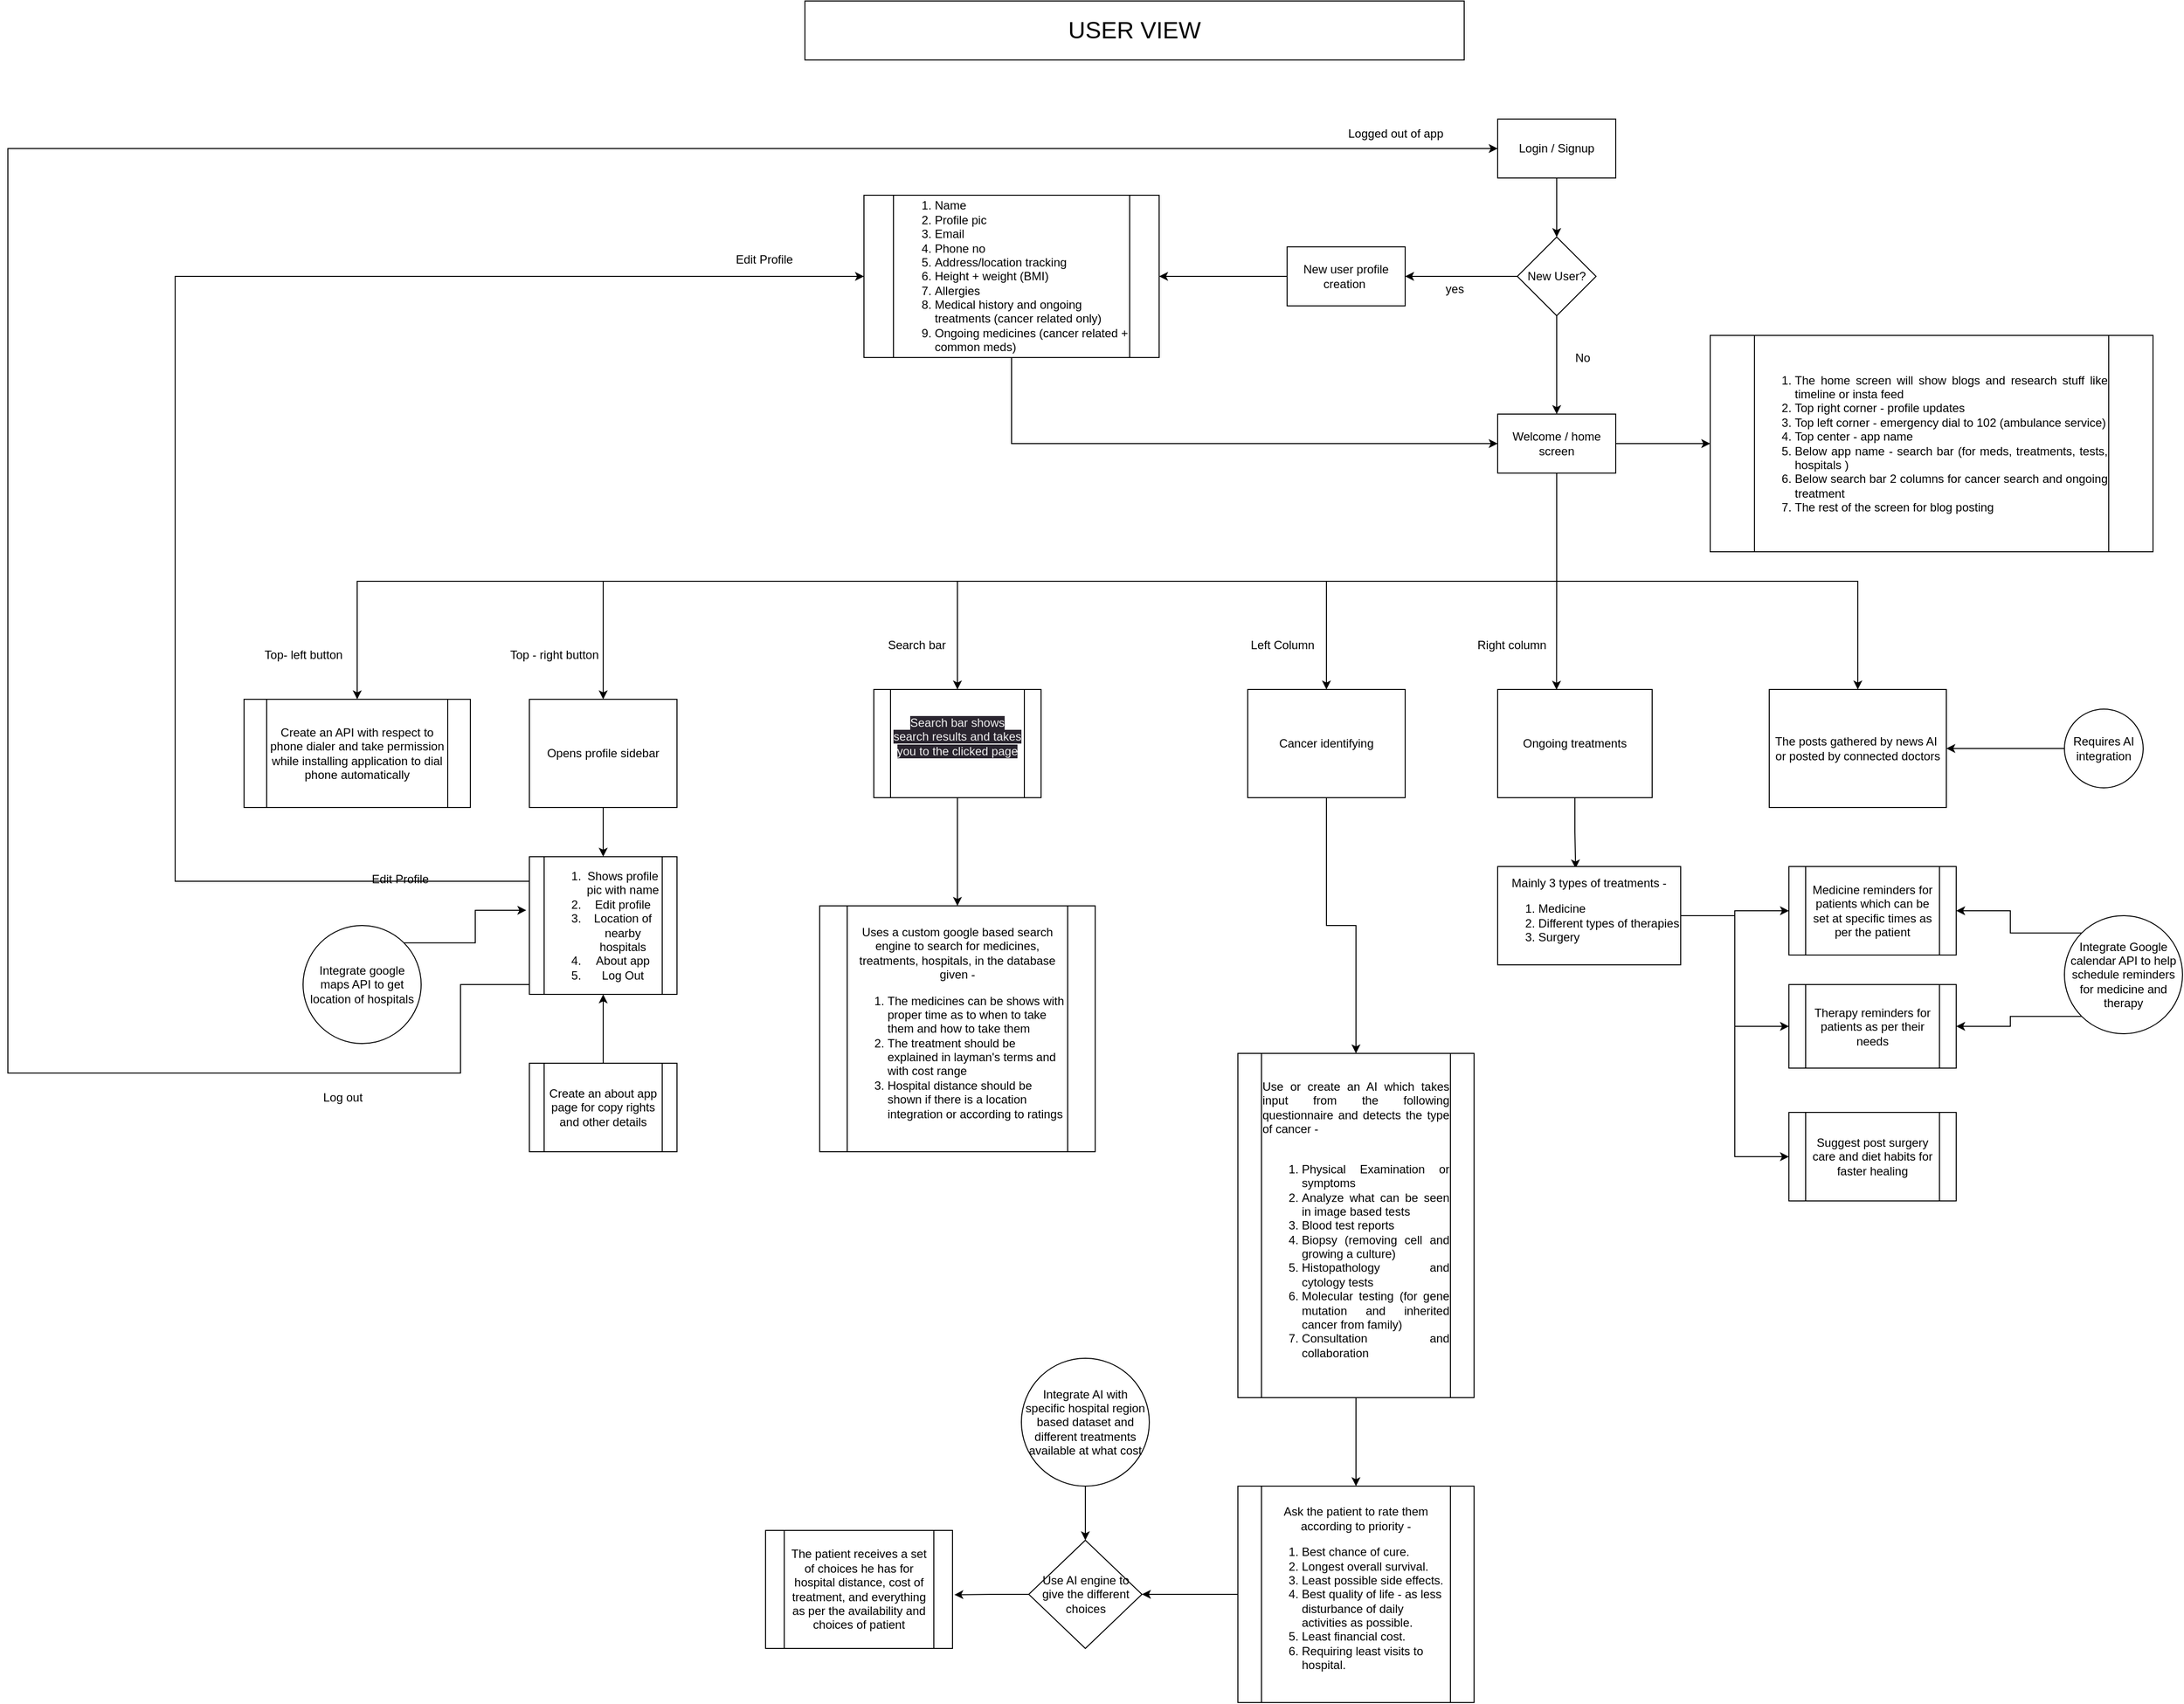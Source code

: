 <mxfile version="21.3.7" type="github">
  <diagram id="C5RBs43oDa-KdzZeNtuy" name="Page-1">
    <mxGraphModel dx="1877" dy="1756" grid="1" gridSize="10" guides="1" tooltips="1" connect="1" arrows="1" fold="1" page="1" pageScale="1" pageWidth="827" pageHeight="1169" math="0" shadow="0">
      <root>
        <mxCell id="WIyWlLk6GJQsqaUBKTNV-0" />
        <mxCell id="WIyWlLk6GJQsqaUBKTNV-1" parent="WIyWlLk6GJQsqaUBKTNV-0" />
        <mxCell id="1dVEl70-BGwysHz6S1rm-2" style="edgeStyle=orthogonalEdgeStyle;rounded=0;orthogonalLoop=1;jettySize=auto;html=1;exitX=0.5;exitY=1;exitDx=0;exitDy=0;entryX=0.5;entryY=0;entryDx=0;entryDy=0;" edge="1" parent="WIyWlLk6GJQsqaUBKTNV-1" source="1dVEl70-BGwysHz6S1rm-0" target="1dVEl70-BGwysHz6S1rm-1">
          <mxGeometry relative="1" as="geometry" />
        </mxCell>
        <mxCell id="1dVEl70-BGwysHz6S1rm-0" value="Login / Signup" style="rounded=0;whiteSpace=wrap;html=1;" vertex="1" parent="WIyWlLk6GJQsqaUBKTNV-1">
          <mxGeometry x="794" width="120" height="60" as="geometry" />
        </mxCell>
        <mxCell id="1dVEl70-BGwysHz6S1rm-4" style="edgeStyle=orthogonalEdgeStyle;rounded=0;orthogonalLoop=1;jettySize=auto;html=1;exitX=0.5;exitY=1;exitDx=0;exitDy=0;entryX=0.5;entryY=0;entryDx=0;entryDy=0;" edge="1" parent="WIyWlLk6GJQsqaUBKTNV-1" source="1dVEl70-BGwysHz6S1rm-1" target="1dVEl70-BGwysHz6S1rm-3">
          <mxGeometry relative="1" as="geometry" />
        </mxCell>
        <mxCell id="1dVEl70-BGwysHz6S1rm-7" style="edgeStyle=orthogonalEdgeStyle;rounded=0;orthogonalLoop=1;jettySize=auto;html=1;exitX=0;exitY=0.5;exitDx=0;exitDy=0;entryX=1;entryY=0.5;entryDx=0;entryDy=0;" edge="1" parent="WIyWlLk6GJQsqaUBKTNV-1" source="1dVEl70-BGwysHz6S1rm-1" target="1dVEl70-BGwysHz6S1rm-6">
          <mxGeometry relative="1" as="geometry" />
        </mxCell>
        <mxCell id="1dVEl70-BGwysHz6S1rm-1" value="New User?" style="rhombus;whiteSpace=wrap;html=1;" vertex="1" parent="WIyWlLk6GJQsqaUBKTNV-1">
          <mxGeometry x="814" y="120" width="80" height="80" as="geometry" />
        </mxCell>
        <mxCell id="1dVEl70-BGwysHz6S1rm-13" style="edgeStyle=orthogonalEdgeStyle;rounded=0;orthogonalLoop=1;jettySize=auto;html=1;exitX=0.5;exitY=1;exitDx=0;exitDy=0;" edge="1" parent="WIyWlLk6GJQsqaUBKTNV-1" source="1dVEl70-BGwysHz6S1rm-3" target="1dVEl70-BGwysHz6S1rm-12">
          <mxGeometry relative="1" as="geometry" />
        </mxCell>
        <mxCell id="1dVEl70-BGwysHz6S1rm-15" style="edgeStyle=orthogonalEdgeStyle;rounded=0;orthogonalLoop=1;jettySize=auto;html=1;exitX=1;exitY=0.5;exitDx=0;exitDy=0;entryX=0;entryY=0.5;entryDx=0;entryDy=0;" edge="1" parent="WIyWlLk6GJQsqaUBKTNV-1" source="1dVEl70-BGwysHz6S1rm-3" target="1dVEl70-BGwysHz6S1rm-14">
          <mxGeometry relative="1" as="geometry" />
        </mxCell>
        <mxCell id="1dVEl70-BGwysHz6S1rm-18" style="edgeStyle=orthogonalEdgeStyle;rounded=0;orthogonalLoop=1;jettySize=auto;html=1;exitX=0.5;exitY=1;exitDx=0;exitDy=0;entryX=0.5;entryY=0;entryDx=0;entryDy=0;" edge="1" parent="WIyWlLk6GJQsqaUBKTNV-1" source="1dVEl70-BGwysHz6S1rm-3" target="1dVEl70-BGwysHz6S1rm-20">
          <mxGeometry relative="1" as="geometry">
            <mxPoint y="520" as="targetPoint" />
            <Array as="points">
              <mxPoint x="854" y="470" />
              <mxPoint x="-365" y="470" />
            </Array>
          </mxGeometry>
        </mxCell>
        <mxCell id="1dVEl70-BGwysHz6S1rm-23" style="edgeStyle=orthogonalEdgeStyle;rounded=0;orthogonalLoop=1;jettySize=auto;html=1;exitX=0.5;exitY=1;exitDx=0;exitDy=0;entryX=0.5;entryY=0;entryDx=0;entryDy=0;" edge="1" parent="WIyWlLk6GJQsqaUBKTNV-1" source="1dVEl70-BGwysHz6S1rm-3" target="1dVEl70-BGwysHz6S1rm-22">
          <mxGeometry relative="1" as="geometry">
            <Array as="points">
              <mxPoint x="854" y="470" />
              <mxPoint x="-115" y="470" />
            </Array>
          </mxGeometry>
        </mxCell>
        <mxCell id="1dVEl70-BGwysHz6S1rm-27" style="edgeStyle=orthogonalEdgeStyle;rounded=0;orthogonalLoop=1;jettySize=auto;html=1;exitX=0.5;exitY=1;exitDx=0;exitDy=0;entryX=0.5;entryY=0;entryDx=0;entryDy=0;" edge="1" parent="WIyWlLk6GJQsqaUBKTNV-1" source="1dVEl70-BGwysHz6S1rm-3" target="1dVEl70-BGwysHz6S1rm-26">
          <mxGeometry relative="1" as="geometry">
            <Array as="points">
              <mxPoint x="854" y="470" />
              <mxPoint x="245" y="470" />
            </Array>
          </mxGeometry>
        </mxCell>
        <mxCell id="1dVEl70-BGwysHz6S1rm-30" style="edgeStyle=orthogonalEdgeStyle;rounded=0;orthogonalLoop=1;jettySize=auto;html=1;exitX=0.5;exitY=1;exitDx=0;exitDy=0;entryX=0.5;entryY=0;entryDx=0;entryDy=0;" edge="1" parent="WIyWlLk6GJQsqaUBKTNV-1" source="1dVEl70-BGwysHz6S1rm-3" target="1dVEl70-BGwysHz6S1rm-29">
          <mxGeometry relative="1" as="geometry" />
        </mxCell>
        <mxCell id="1dVEl70-BGwysHz6S1rm-32" style="edgeStyle=orthogonalEdgeStyle;rounded=0;orthogonalLoop=1;jettySize=auto;html=1;exitX=0.5;exitY=1;exitDx=0;exitDy=0;entryX=0.381;entryY=0.002;entryDx=0;entryDy=0;entryPerimeter=0;" edge="1" parent="WIyWlLk6GJQsqaUBKTNV-1" source="1dVEl70-BGwysHz6S1rm-3" target="1dVEl70-BGwysHz6S1rm-31">
          <mxGeometry relative="1" as="geometry" />
        </mxCell>
        <mxCell id="1dVEl70-BGwysHz6S1rm-36" style="edgeStyle=orthogonalEdgeStyle;rounded=0;orthogonalLoop=1;jettySize=auto;html=1;exitX=0.5;exitY=1;exitDx=0;exitDy=0;entryX=0.5;entryY=0;entryDx=0;entryDy=0;" edge="1" parent="WIyWlLk6GJQsqaUBKTNV-1" source="1dVEl70-BGwysHz6S1rm-3" target="1dVEl70-BGwysHz6S1rm-35">
          <mxGeometry relative="1" as="geometry" />
        </mxCell>
        <mxCell id="1dVEl70-BGwysHz6S1rm-3" value="Welcome / home screen" style="rounded=0;whiteSpace=wrap;html=1;" vertex="1" parent="WIyWlLk6GJQsqaUBKTNV-1">
          <mxGeometry x="794" y="300" width="120" height="60" as="geometry" />
        </mxCell>
        <mxCell id="1dVEl70-BGwysHz6S1rm-5" value="No" style="text;html=1;align=center;verticalAlign=middle;resizable=0;points=[];autosize=1;strokeColor=none;fillColor=none;" vertex="1" parent="WIyWlLk6GJQsqaUBKTNV-1">
          <mxGeometry x="860" y="228" width="40" height="30" as="geometry" />
        </mxCell>
        <mxCell id="1dVEl70-BGwysHz6S1rm-9" style="edgeStyle=orthogonalEdgeStyle;rounded=0;orthogonalLoop=1;jettySize=auto;html=1;exitX=0;exitY=0.5;exitDx=0;exitDy=0;entryX=1;entryY=0.5;entryDx=0;entryDy=0;" edge="1" parent="WIyWlLk6GJQsqaUBKTNV-1" source="1dVEl70-BGwysHz6S1rm-6" target="1dVEl70-BGwysHz6S1rm-8">
          <mxGeometry relative="1" as="geometry" />
        </mxCell>
        <mxCell id="1dVEl70-BGwysHz6S1rm-6" value="New user profile creation&amp;nbsp;" style="rounded=0;whiteSpace=wrap;html=1;" vertex="1" parent="WIyWlLk6GJQsqaUBKTNV-1">
          <mxGeometry x="580" y="130" width="120" height="60" as="geometry" />
        </mxCell>
        <mxCell id="1dVEl70-BGwysHz6S1rm-10" style="edgeStyle=orthogonalEdgeStyle;rounded=0;orthogonalLoop=1;jettySize=auto;html=1;exitX=0.5;exitY=1;exitDx=0;exitDy=0;entryX=0;entryY=0.5;entryDx=0;entryDy=0;" edge="1" parent="WIyWlLk6GJQsqaUBKTNV-1" source="1dVEl70-BGwysHz6S1rm-8" target="1dVEl70-BGwysHz6S1rm-3">
          <mxGeometry relative="1" as="geometry" />
        </mxCell>
        <mxCell id="1dVEl70-BGwysHz6S1rm-8" value="&lt;div style=&quot;&quot;&gt;&lt;ol&gt;&lt;li&gt;&lt;span style=&quot;background-color: initial;&quot;&gt;Name&lt;/span&gt;&lt;/li&gt;&lt;li&gt;&lt;span style=&quot;background-color: initial;&quot;&gt;Profile pic&lt;/span&gt;&lt;/li&gt;&lt;li&gt;&lt;span style=&quot;background-color: initial;&quot;&gt;Email&lt;/span&gt;&lt;/li&gt;&lt;li&gt;&lt;span style=&quot;background-color: initial;&quot;&gt;Phone no&lt;/span&gt;&lt;/li&gt;&lt;li&gt;&lt;span style=&quot;background-color: initial;&quot;&gt;Address/location tracking&lt;/span&gt;&lt;/li&gt;&lt;li&gt;&lt;span style=&quot;background-color: initial;&quot;&gt;Height + weight (BMI)&lt;/span&gt;&lt;/li&gt;&lt;li&gt;&lt;span style=&quot;background-color: initial;&quot;&gt;Allergies&lt;/span&gt;&lt;/li&gt;&lt;li&gt;&lt;span style=&quot;background-color: initial;&quot;&gt;Medical history and ongoing treatments (cancer related only)&lt;/span&gt;&lt;/li&gt;&lt;li&gt;&lt;span style=&quot;background-color: initial;&quot;&gt;Ongoing medicines (cancer related + common meds)&lt;/span&gt;&lt;/li&gt;&lt;/ol&gt;&lt;/div&gt;" style="shape=process;whiteSpace=wrap;html=1;backgroundOutline=1;align=left;" vertex="1" parent="WIyWlLk6GJQsqaUBKTNV-1">
          <mxGeometry x="150" y="77.5" width="300" height="165" as="geometry" />
        </mxCell>
        <mxCell id="1dVEl70-BGwysHz6S1rm-11" value="yes" style="text;html=1;align=center;verticalAlign=middle;resizable=0;points=[];autosize=1;strokeColor=none;fillColor=none;" vertex="1" parent="WIyWlLk6GJQsqaUBKTNV-1">
          <mxGeometry x="730" y="158" width="40" height="30" as="geometry" />
        </mxCell>
        <mxCell id="1dVEl70-BGwysHz6S1rm-14" value="&lt;div style=&quot;text-align: justify;&quot;&gt;&lt;ol&gt;&lt;li&gt;&lt;span style=&quot;background-color: initial;&quot;&gt;The home screen will show blogs and research stuff like timeline or insta feed&lt;/span&gt;&lt;/li&gt;&lt;li&gt;&lt;span style=&quot;background-color: initial;&quot;&gt;Top right corner - profile updates&lt;/span&gt;&lt;/li&gt;&lt;li&gt;&lt;span style=&quot;background-color: initial;&quot;&gt;Top left corner - emergency dial to 102 (ambulance service)&lt;/span&gt;&lt;/li&gt;&lt;li&gt;Top center - app name&lt;/li&gt;&lt;li&gt;Below app name - search bar (for meds, treatments, tests, hospitals )&lt;/li&gt;&lt;li&gt;Below search bar 2 columns for cancer search and ongoing treatment&lt;br&gt;&lt;/li&gt;&lt;li&gt;The rest of the screen for blog posting&lt;/li&gt;&lt;/ol&gt;&lt;/div&gt;&lt;div style=&quot;text-align: justify;&quot;&gt;&lt;/div&gt;" style="shape=process;whiteSpace=wrap;html=1;backgroundOutline=1;" vertex="1" parent="WIyWlLk6GJQsqaUBKTNV-1">
          <mxGeometry x="1010" y="220" width="450" height="220" as="geometry" />
        </mxCell>
        <mxCell id="1dVEl70-BGwysHz6S1rm-16" value="&lt;font style=&quot;font-size: 24px;&quot;&gt;USER VIEW&lt;/font&gt;" style="rounded=0;whiteSpace=wrap;html=1;" vertex="1" parent="WIyWlLk6GJQsqaUBKTNV-1">
          <mxGeometry x="90" y="-120" width="670" height="60" as="geometry" />
        </mxCell>
        <mxCell id="1dVEl70-BGwysHz6S1rm-19" value="Top- left button" style="text;html=1;align=center;verticalAlign=middle;resizable=0;points=[];autosize=1;strokeColor=none;fillColor=none;" vertex="1" parent="WIyWlLk6GJQsqaUBKTNV-1">
          <mxGeometry x="-470" y="530" width="100" height="30" as="geometry" />
        </mxCell>
        <mxCell id="1dVEl70-BGwysHz6S1rm-20" value="Create an API with respect to phone dialer and take permission while installing application to dial phone automatically" style="shape=process;whiteSpace=wrap;html=1;backgroundOutline=1;" vertex="1" parent="WIyWlLk6GJQsqaUBKTNV-1">
          <mxGeometry x="-480" y="590" width="230" height="110" as="geometry" />
        </mxCell>
        <mxCell id="1dVEl70-BGwysHz6S1rm-43" style="edgeStyle=orthogonalEdgeStyle;rounded=0;orthogonalLoop=1;jettySize=auto;html=1;exitX=0.5;exitY=1;exitDx=0;exitDy=0;entryX=0.5;entryY=0;entryDx=0;entryDy=0;" edge="1" parent="WIyWlLk6GJQsqaUBKTNV-1" source="1dVEl70-BGwysHz6S1rm-22" target="1dVEl70-BGwysHz6S1rm-42">
          <mxGeometry relative="1" as="geometry" />
        </mxCell>
        <mxCell id="1dVEl70-BGwysHz6S1rm-22" value="Opens profile sidebar" style="rounded=0;whiteSpace=wrap;html=1;" vertex="1" parent="WIyWlLk6GJQsqaUBKTNV-1">
          <mxGeometry x="-190" y="590" width="150" height="110" as="geometry" />
        </mxCell>
        <mxCell id="1dVEl70-BGwysHz6S1rm-24" value="Top - right button" style="text;html=1;align=center;verticalAlign=middle;resizable=0;points=[];autosize=1;strokeColor=none;fillColor=none;" vertex="1" parent="WIyWlLk6GJQsqaUBKTNV-1">
          <mxGeometry x="-220" y="530" width="110" height="30" as="geometry" />
        </mxCell>
        <mxCell id="1dVEl70-BGwysHz6S1rm-81" style="edgeStyle=orthogonalEdgeStyle;rounded=0;orthogonalLoop=1;jettySize=auto;html=1;exitX=0.5;exitY=1;exitDx=0;exitDy=0;entryX=0.5;entryY=0;entryDx=0;entryDy=0;" edge="1" parent="WIyWlLk6GJQsqaUBKTNV-1" source="1dVEl70-BGwysHz6S1rm-26" target="1dVEl70-BGwysHz6S1rm-80">
          <mxGeometry relative="1" as="geometry" />
        </mxCell>
        <mxCell id="1dVEl70-BGwysHz6S1rm-26" value="&#xa;&lt;span style=&quot;color: rgb(240, 240, 240); font-family: Helvetica; font-size: 12px; font-style: normal; font-variant-ligatures: normal; font-variant-caps: normal; font-weight: 400; letter-spacing: normal; orphans: 2; text-align: center; text-indent: 0px; text-transform: none; widows: 2; word-spacing: 0px; -webkit-text-stroke-width: 0px; background-color: rgb(42, 37, 47); text-decoration-thickness: initial; text-decoration-style: initial; text-decoration-color: initial; float: none; display: inline !important;&quot;&gt;Search bar shows search results and takes you to the clicked page&lt;/span&gt;&#xa;&#xa;" style="shape=process;whiteSpace=wrap;html=1;backgroundOutline=1;" vertex="1" parent="WIyWlLk6GJQsqaUBKTNV-1">
          <mxGeometry x="160" y="580" width="170" height="110" as="geometry" />
        </mxCell>
        <mxCell id="1dVEl70-BGwysHz6S1rm-28" value="Search bar&amp;nbsp;" style="text;html=1;align=center;verticalAlign=middle;resizable=0;points=[];autosize=1;strokeColor=none;fillColor=none;" vertex="1" parent="WIyWlLk6GJQsqaUBKTNV-1">
          <mxGeometry x="160" y="520" width="90" height="30" as="geometry" />
        </mxCell>
        <mxCell id="1dVEl70-BGwysHz6S1rm-79" style="edgeStyle=orthogonalEdgeStyle;rounded=0;orthogonalLoop=1;jettySize=auto;html=1;exitX=0.5;exitY=1;exitDx=0;exitDy=0;entryX=0.5;entryY=0;entryDx=0;entryDy=0;" edge="1" parent="WIyWlLk6GJQsqaUBKTNV-1" source="1dVEl70-BGwysHz6S1rm-29" target="1dVEl70-BGwysHz6S1rm-54">
          <mxGeometry relative="1" as="geometry" />
        </mxCell>
        <mxCell id="1dVEl70-BGwysHz6S1rm-29" value="Cancer identifying" style="rounded=0;whiteSpace=wrap;html=1;" vertex="1" parent="WIyWlLk6GJQsqaUBKTNV-1">
          <mxGeometry x="540" y="580" width="160" height="110" as="geometry" />
        </mxCell>
        <mxCell id="1dVEl70-BGwysHz6S1rm-57" style="edgeStyle=orthogonalEdgeStyle;rounded=0;orthogonalLoop=1;jettySize=auto;html=1;exitX=0.5;exitY=1;exitDx=0;exitDy=0;entryX=0.426;entryY=0.019;entryDx=0;entryDy=0;entryPerimeter=0;" edge="1" parent="WIyWlLk6GJQsqaUBKTNV-1" source="1dVEl70-BGwysHz6S1rm-31" target="1dVEl70-BGwysHz6S1rm-56">
          <mxGeometry relative="1" as="geometry" />
        </mxCell>
        <mxCell id="1dVEl70-BGwysHz6S1rm-31" value="Ongoing treatments" style="rounded=0;whiteSpace=wrap;html=1;" vertex="1" parent="WIyWlLk6GJQsqaUBKTNV-1">
          <mxGeometry x="794" y="580" width="157" height="110" as="geometry" />
        </mxCell>
        <mxCell id="1dVEl70-BGwysHz6S1rm-35" value="The posts gathered by news AI&amp;nbsp; or posted by connected doctors" style="rounded=0;whiteSpace=wrap;html=1;" vertex="1" parent="WIyWlLk6GJQsqaUBKTNV-1">
          <mxGeometry x="1070" y="580" width="180" height="120" as="geometry" />
        </mxCell>
        <mxCell id="1dVEl70-BGwysHz6S1rm-38" style="edgeStyle=orthogonalEdgeStyle;rounded=0;orthogonalLoop=1;jettySize=auto;html=1;entryX=1;entryY=0.5;entryDx=0;entryDy=0;" edge="1" parent="WIyWlLk6GJQsqaUBKTNV-1" source="1dVEl70-BGwysHz6S1rm-37" target="1dVEl70-BGwysHz6S1rm-35">
          <mxGeometry relative="1" as="geometry" />
        </mxCell>
        <mxCell id="1dVEl70-BGwysHz6S1rm-37" value="Requires AI integration" style="ellipse;whiteSpace=wrap;html=1;aspect=fixed;" vertex="1" parent="WIyWlLk6GJQsqaUBKTNV-1">
          <mxGeometry x="1370" y="600" width="80" height="80" as="geometry" />
        </mxCell>
        <mxCell id="1dVEl70-BGwysHz6S1rm-39" value="Left Column" style="text;html=1;align=center;verticalAlign=middle;resizable=0;points=[];autosize=1;strokeColor=none;fillColor=none;" vertex="1" parent="WIyWlLk6GJQsqaUBKTNV-1">
          <mxGeometry x="530" y="520" width="90" height="30" as="geometry" />
        </mxCell>
        <mxCell id="1dVEl70-BGwysHz6S1rm-40" value="Right column" style="text;html=1;align=center;verticalAlign=middle;resizable=0;points=[];autosize=1;strokeColor=none;fillColor=none;" vertex="1" parent="WIyWlLk6GJQsqaUBKTNV-1">
          <mxGeometry x="763" y="520" width="90" height="30" as="geometry" />
        </mxCell>
        <mxCell id="1dVEl70-BGwysHz6S1rm-44" style="edgeStyle=orthogonalEdgeStyle;rounded=0;orthogonalLoop=1;jettySize=auto;html=1;exitX=0;exitY=0.25;exitDx=0;exitDy=0;entryX=0;entryY=0.5;entryDx=0;entryDy=0;" edge="1" parent="WIyWlLk6GJQsqaUBKTNV-1" source="1dVEl70-BGwysHz6S1rm-42" target="1dVEl70-BGwysHz6S1rm-8">
          <mxGeometry relative="1" as="geometry">
            <Array as="points">
              <mxPoint x="-550" y="775" />
              <mxPoint x="-550" y="160" />
            </Array>
          </mxGeometry>
        </mxCell>
        <mxCell id="1dVEl70-BGwysHz6S1rm-51" style="edgeStyle=orthogonalEdgeStyle;rounded=0;orthogonalLoop=1;jettySize=auto;html=1;exitX=0;exitY=1;exitDx=0;exitDy=0;entryX=0;entryY=0.5;entryDx=0;entryDy=0;" edge="1" parent="WIyWlLk6GJQsqaUBKTNV-1" source="1dVEl70-BGwysHz6S1rm-42" target="1dVEl70-BGwysHz6S1rm-0">
          <mxGeometry relative="1" as="geometry">
            <Array as="points">
              <mxPoint x="-190" y="880" />
              <mxPoint x="-260" y="880" />
              <mxPoint x="-260" y="970" />
              <mxPoint x="-720" y="970" />
              <mxPoint x="-720" y="30" />
            </Array>
          </mxGeometry>
        </mxCell>
        <mxCell id="1dVEl70-BGwysHz6S1rm-42" value="&lt;ol&gt;&lt;li&gt;Shows profile pic with name&lt;/li&gt;&lt;li&gt;Edit profile&lt;/li&gt;&lt;li&gt;Location of nearby hospitals&lt;/li&gt;&lt;li&gt;About app&lt;/li&gt;&lt;li&gt;Log Out&lt;/li&gt;&lt;/ol&gt;" style="shape=process;whiteSpace=wrap;html=1;backgroundOutline=1;" vertex="1" parent="WIyWlLk6GJQsqaUBKTNV-1">
          <mxGeometry x="-190" y="750" width="150" height="140" as="geometry" />
        </mxCell>
        <mxCell id="1dVEl70-BGwysHz6S1rm-45" value="Edit Profile&amp;nbsp;" style="text;html=1;align=center;verticalAlign=middle;resizable=0;points=[];autosize=1;strokeColor=none;fillColor=none;" vertex="1" parent="WIyWlLk6GJQsqaUBKTNV-1">
          <mxGeometry x="-360" y="758" width="80" height="30" as="geometry" />
        </mxCell>
        <mxCell id="1dVEl70-BGwysHz6S1rm-46" value="Edit Profile&amp;nbsp;" style="text;html=1;align=center;verticalAlign=middle;resizable=0;points=[];autosize=1;strokeColor=none;fillColor=none;" vertex="1" parent="WIyWlLk6GJQsqaUBKTNV-1">
          <mxGeometry x="10" y="128" width="80" height="30" as="geometry" />
        </mxCell>
        <mxCell id="1dVEl70-BGwysHz6S1rm-48" style="edgeStyle=orthogonalEdgeStyle;rounded=0;orthogonalLoop=1;jettySize=auto;html=1;exitX=1;exitY=0;exitDx=0;exitDy=0;entryX=-0.021;entryY=0.389;entryDx=0;entryDy=0;entryPerimeter=0;" edge="1" parent="WIyWlLk6GJQsqaUBKTNV-1" source="1dVEl70-BGwysHz6S1rm-47" target="1dVEl70-BGwysHz6S1rm-42">
          <mxGeometry relative="1" as="geometry" />
        </mxCell>
        <mxCell id="1dVEl70-BGwysHz6S1rm-47" value="Integrate google maps API to get location of hospitals" style="ellipse;whiteSpace=wrap;html=1;aspect=fixed;" vertex="1" parent="WIyWlLk6GJQsqaUBKTNV-1">
          <mxGeometry x="-420" y="820" width="120" height="120" as="geometry" />
        </mxCell>
        <mxCell id="1dVEl70-BGwysHz6S1rm-50" style="edgeStyle=orthogonalEdgeStyle;rounded=0;orthogonalLoop=1;jettySize=auto;html=1;exitX=0.5;exitY=0;exitDx=0;exitDy=0;" edge="1" parent="WIyWlLk6GJQsqaUBKTNV-1" source="1dVEl70-BGwysHz6S1rm-49" target="1dVEl70-BGwysHz6S1rm-42">
          <mxGeometry relative="1" as="geometry" />
        </mxCell>
        <mxCell id="1dVEl70-BGwysHz6S1rm-49" value="Create an about app page for copy rights and other details" style="shape=process;whiteSpace=wrap;html=1;backgroundOutline=1;" vertex="1" parent="WIyWlLk6GJQsqaUBKTNV-1">
          <mxGeometry x="-190" y="960" width="150" height="90" as="geometry" />
        </mxCell>
        <mxCell id="1dVEl70-BGwysHz6S1rm-52" value="Logged out of app" style="text;html=1;align=center;verticalAlign=middle;resizable=0;points=[];autosize=1;strokeColor=none;fillColor=none;" vertex="1" parent="WIyWlLk6GJQsqaUBKTNV-1">
          <mxGeometry x="630" width="120" height="30" as="geometry" />
        </mxCell>
        <mxCell id="1dVEl70-BGwysHz6S1rm-53" value="Log out" style="text;html=1;align=center;verticalAlign=middle;resizable=0;points=[];autosize=1;strokeColor=none;fillColor=none;" vertex="1" parent="WIyWlLk6GJQsqaUBKTNV-1">
          <mxGeometry x="-410" y="980" width="60" height="30" as="geometry" />
        </mxCell>
        <mxCell id="1dVEl70-BGwysHz6S1rm-71" style="edgeStyle=orthogonalEdgeStyle;rounded=0;orthogonalLoop=1;jettySize=auto;html=1;exitX=0.5;exitY=1;exitDx=0;exitDy=0;entryX=0.5;entryY=0;entryDx=0;entryDy=0;" edge="1" parent="WIyWlLk6GJQsqaUBKTNV-1" source="1dVEl70-BGwysHz6S1rm-54" target="1dVEl70-BGwysHz6S1rm-70">
          <mxGeometry relative="1" as="geometry" />
        </mxCell>
        <mxCell id="1dVEl70-BGwysHz6S1rm-54" value="&lt;div style=&quot;text-align: justify;&quot;&gt;&lt;span style=&quot;background-color: initial;&quot;&gt;Use or create an AI which takes input from the following questionnaire and detects the type of cancer -&amp;nbsp;&lt;/span&gt;&lt;/div&gt;&lt;div style=&quot;text-align: justify;&quot;&gt;&lt;br&gt;&lt;/div&gt;&lt;ol&gt;&lt;li style=&quot;text-align: justify;&quot;&gt;Physical Examination or symptoms&lt;/li&gt;&lt;li style=&quot;text-align: justify;&quot;&gt;Analyze what can be seen in image based tests&lt;/li&gt;&lt;li style=&quot;text-align: justify;&quot;&gt;Blood test reports&lt;/li&gt;&lt;li style=&quot;text-align: justify;&quot;&gt;Biopsy (removing cell and growing a culture)&lt;/li&gt;&lt;li style=&quot;text-align: justify;&quot;&gt;Histopathology and cytology tests&lt;/li&gt;&lt;li style=&quot;text-align: justify;&quot;&gt;Molecular testing (for gene mutation and inherited cancer from family)&lt;/li&gt;&lt;li style=&quot;text-align: justify;&quot;&gt;Consultation and collaboration&amp;nbsp;&lt;/li&gt;&lt;/ol&gt;" style="shape=process;whiteSpace=wrap;html=1;backgroundOutline=1;" vertex="1" parent="WIyWlLk6GJQsqaUBKTNV-1">
          <mxGeometry x="530" y="950" width="240" height="350" as="geometry" />
        </mxCell>
        <mxCell id="1dVEl70-BGwysHz6S1rm-59" style="edgeStyle=orthogonalEdgeStyle;rounded=0;orthogonalLoop=1;jettySize=auto;html=1;exitX=1;exitY=0.5;exitDx=0;exitDy=0;entryX=0;entryY=0.5;entryDx=0;entryDy=0;" edge="1" parent="WIyWlLk6GJQsqaUBKTNV-1" source="1dVEl70-BGwysHz6S1rm-56" target="1dVEl70-BGwysHz6S1rm-58">
          <mxGeometry relative="1" as="geometry" />
        </mxCell>
        <mxCell id="1dVEl70-BGwysHz6S1rm-62" style="edgeStyle=orthogonalEdgeStyle;rounded=0;orthogonalLoop=1;jettySize=auto;html=1;exitX=1;exitY=0.5;exitDx=0;exitDy=0;entryX=0;entryY=0.5;entryDx=0;entryDy=0;" edge="1" parent="WIyWlLk6GJQsqaUBKTNV-1" source="1dVEl70-BGwysHz6S1rm-56" target="1dVEl70-BGwysHz6S1rm-61">
          <mxGeometry relative="1" as="geometry" />
        </mxCell>
        <mxCell id="1dVEl70-BGwysHz6S1rm-64" style="edgeStyle=orthogonalEdgeStyle;rounded=0;orthogonalLoop=1;jettySize=auto;html=1;exitX=1;exitY=0.5;exitDx=0;exitDy=0;entryX=0;entryY=0.5;entryDx=0;entryDy=0;" edge="1" parent="WIyWlLk6GJQsqaUBKTNV-1" source="1dVEl70-BGwysHz6S1rm-56" target="1dVEl70-BGwysHz6S1rm-63">
          <mxGeometry relative="1" as="geometry" />
        </mxCell>
        <mxCell id="1dVEl70-BGwysHz6S1rm-56" value="Mainly 3 types of treatments -&lt;br&gt;&lt;ol&gt;&lt;li style=&quot;text-align: justify;&quot;&gt;Medicine&lt;/li&gt;&lt;li style=&quot;text-align: justify;&quot;&gt;Different types of therapies&lt;/li&gt;&lt;li style=&quot;text-align: justify;&quot;&gt;Surgery&lt;/li&gt;&lt;/ol&gt;" style="whiteSpace=wrap;html=1;" vertex="1" parent="WIyWlLk6GJQsqaUBKTNV-1">
          <mxGeometry x="794" y="760" width="186" height="100" as="geometry" />
        </mxCell>
        <mxCell id="1dVEl70-BGwysHz6S1rm-58" value="Medicine reminders for patients which can be set at specific times as per the patient" style="shape=process;whiteSpace=wrap;html=1;backgroundOutline=1;" vertex="1" parent="WIyWlLk6GJQsqaUBKTNV-1">
          <mxGeometry x="1090" y="760" width="170" height="90" as="geometry" />
        </mxCell>
        <mxCell id="1dVEl70-BGwysHz6S1rm-61" value="Therapy reminders for patients as per their needs" style="shape=process;whiteSpace=wrap;html=1;backgroundOutline=1;" vertex="1" parent="WIyWlLk6GJQsqaUBKTNV-1">
          <mxGeometry x="1090" y="880" width="170" height="85" as="geometry" />
        </mxCell>
        <mxCell id="1dVEl70-BGwysHz6S1rm-63" value="Suggest post surgery care and diet habits for faster healing" style="shape=process;whiteSpace=wrap;html=1;backgroundOutline=1;" vertex="1" parent="WIyWlLk6GJQsqaUBKTNV-1">
          <mxGeometry x="1090" y="1010" width="170" height="90" as="geometry" />
        </mxCell>
        <mxCell id="1dVEl70-BGwysHz6S1rm-66" style="edgeStyle=orthogonalEdgeStyle;rounded=0;orthogonalLoop=1;jettySize=auto;html=1;exitX=0;exitY=0;exitDx=0;exitDy=0;entryX=1;entryY=0.5;entryDx=0;entryDy=0;" edge="1" parent="WIyWlLk6GJQsqaUBKTNV-1" source="1dVEl70-BGwysHz6S1rm-65" target="1dVEl70-BGwysHz6S1rm-58">
          <mxGeometry relative="1" as="geometry" />
        </mxCell>
        <mxCell id="1dVEl70-BGwysHz6S1rm-67" style="edgeStyle=orthogonalEdgeStyle;rounded=0;orthogonalLoop=1;jettySize=auto;html=1;exitX=0;exitY=1;exitDx=0;exitDy=0;entryX=1;entryY=0.5;entryDx=0;entryDy=0;" edge="1" parent="WIyWlLk6GJQsqaUBKTNV-1" source="1dVEl70-BGwysHz6S1rm-65" target="1dVEl70-BGwysHz6S1rm-61">
          <mxGeometry relative="1" as="geometry" />
        </mxCell>
        <mxCell id="1dVEl70-BGwysHz6S1rm-65" value="Integrate Google calendar API to help schedule reminders for medicine and therapy" style="ellipse;whiteSpace=wrap;html=1;aspect=fixed;" vertex="1" parent="WIyWlLk6GJQsqaUBKTNV-1">
          <mxGeometry x="1370" y="810" width="120" height="120" as="geometry" />
        </mxCell>
        <mxCell id="1dVEl70-BGwysHz6S1rm-74" style="edgeStyle=orthogonalEdgeStyle;rounded=0;orthogonalLoop=1;jettySize=auto;html=1;exitX=0.5;exitY=1;exitDx=0;exitDy=0;entryX=0.5;entryY=0;entryDx=0;entryDy=0;" edge="1" parent="WIyWlLk6GJQsqaUBKTNV-1" source="1dVEl70-BGwysHz6S1rm-68" target="1dVEl70-BGwysHz6S1rm-73">
          <mxGeometry relative="1" as="geometry" />
        </mxCell>
        <mxCell id="1dVEl70-BGwysHz6S1rm-68" value="Integrate AI with specific hospital region based dataset and different treatments available at what cost" style="ellipse;whiteSpace=wrap;html=1;aspect=fixed;" vertex="1" parent="WIyWlLk6GJQsqaUBKTNV-1">
          <mxGeometry x="310" y="1260" width="130" height="130" as="geometry" />
        </mxCell>
        <mxCell id="1dVEl70-BGwysHz6S1rm-75" style="edgeStyle=orthogonalEdgeStyle;rounded=0;orthogonalLoop=1;jettySize=auto;html=1;exitX=0;exitY=0.5;exitDx=0;exitDy=0;entryX=1;entryY=0.5;entryDx=0;entryDy=0;" edge="1" parent="WIyWlLk6GJQsqaUBKTNV-1" source="1dVEl70-BGwysHz6S1rm-70" target="1dVEl70-BGwysHz6S1rm-73">
          <mxGeometry relative="1" as="geometry" />
        </mxCell>
        <mxCell id="1dVEl70-BGwysHz6S1rm-70" value="Ask the patient to rate them according to priority -&lt;br&gt;&lt;ol&gt;&lt;li style=&quot;text-align: left;&quot;&gt;Best chance of cure.&amp;nbsp;&lt;/li&gt;&lt;li style=&quot;text-align: left;&quot;&gt;Longest overall survival.&amp;nbsp;&lt;/li&gt;&lt;li style=&quot;text-align: left;&quot;&gt;Least possible side effects.&amp;nbsp;&lt;/li&gt;&lt;li style=&quot;text-align: left;&quot;&gt;Best quality of life - as less disturbance of daily activities as possible.&amp;nbsp;&lt;/li&gt;&lt;li style=&quot;text-align: left;&quot;&gt;Least financial cost.&amp;nbsp;&lt;/li&gt;&lt;li style=&quot;text-align: left;&quot;&gt;Requiring least visits to hospital.&lt;/li&gt;&lt;/ol&gt;" style="shape=process;whiteSpace=wrap;html=1;backgroundOutline=1;" vertex="1" parent="WIyWlLk6GJQsqaUBKTNV-1">
          <mxGeometry x="530" y="1390" width="240" height="220" as="geometry" />
        </mxCell>
        <mxCell id="1dVEl70-BGwysHz6S1rm-77" style="edgeStyle=orthogonalEdgeStyle;rounded=0;orthogonalLoop=1;jettySize=auto;html=1;exitX=0;exitY=0.5;exitDx=0;exitDy=0;entryX=1.01;entryY=0.545;entryDx=0;entryDy=0;entryPerimeter=0;" edge="1" parent="WIyWlLk6GJQsqaUBKTNV-1" source="1dVEl70-BGwysHz6S1rm-73" target="1dVEl70-BGwysHz6S1rm-76">
          <mxGeometry relative="1" as="geometry" />
        </mxCell>
        <mxCell id="1dVEl70-BGwysHz6S1rm-73" value="Use AI engine to give the different choices" style="rhombus;whiteSpace=wrap;html=1;" vertex="1" parent="WIyWlLk6GJQsqaUBKTNV-1">
          <mxGeometry x="317.5" y="1445" width="115" height="110" as="geometry" />
        </mxCell>
        <mxCell id="1dVEl70-BGwysHz6S1rm-76" value="The patient receives a set of choices he has for hospital distance, cost of treatment, and everything as per the availability and choices of patient" style="shape=process;whiteSpace=wrap;html=1;backgroundOutline=1;" vertex="1" parent="WIyWlLk6GJQsqaUBKTNV-1">
          <mxGeometry x="50" y="1435" width="190" height="120" as="geometry" />
        </mxCell>
        <mxCell id="1dVEl70-BGwysHz6S1rm-80" value="Uses a custom google based search engine to search for medicines, treatments, hospitals, in the database given -&lt;br&gt;&lt;ol&gt;&lt;li style=&quot;text-align: left;&quot;&gt;The medicines can be shows with proper time as to when to take them and how to take them&lt;/li&gt;&lt;li style=&quot;text-align: left;&quot;&gt;The treatment should be explained in layman&#39;s terms and with cost range&lt;/li&gt;&lt;li style=&quot;text-align: left;&quot;&gt;Hospital distance should be shown if there is a location integration or according to ratings&lt;/li&gt;&lt;/ol&gt;" style="shape=process;whiteSpace=wrap;html=1;backgroundOutline=1;" vertex="1" parent="WIyWlLk6GJQsqaUBKTNV-1">
          <mxGeometry x="105" y="800" width="280" height="250" as="geometry" />
        </mxCell>
      </root>
    </mxGraphModel>
  </diagram>
</mxfile>
